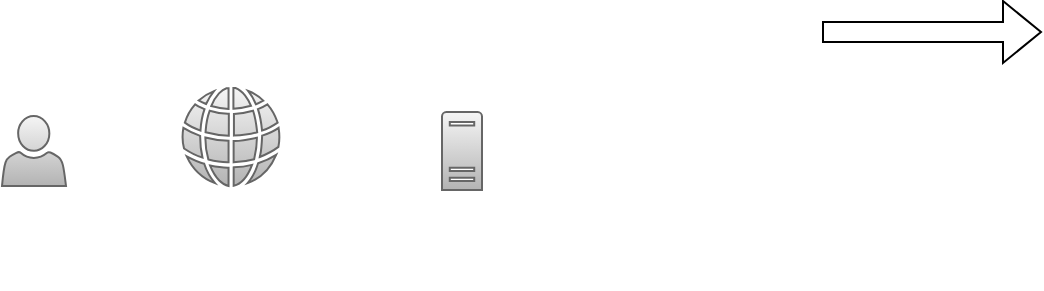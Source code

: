 <mxfile version="16.4.5" type="device"><diagram id="mi1murHZLBlOHvkmSOAt" name="Page-1"><mxGraphModel dx="1034" dy="638" grid="1" gridSize="10" guides="1" tooltips="1" connect="1" arrows="1" fold="1" page="1" pageScale="1" pageWidth="850" pageHeight="1100" math="0" shadow="0"><root><mxCell id="0"/><mxCell id="1" parent="0"/><mxCell id="cLxIlFLO5tHhSPQvfOKa-1" value="" style="sketch=0;pointerEvents=1;shadow=0;dashed=0;html=1;strokeColor=#666666;fillColor=#f5f5f5;labelPosition=center;verticalLabelPosition=bottom;verticalAlign=top;outlineConnect=0;align=center;shape=mxgraph.office.users.user;gradientColor=#b3b3b3;" parent="1" vertex="1"><mxGeometry x="120" y="202" width="32" height="35" as="geometry"/></mxCell><mxCell id="cLxIlFLO5tHhSPQvfOKa-2" value="" style="sketch=0;pointerEvents=1;shadow=0;dashed=0;html=1;strokeColor=#666666;fillColor=#f5f5f5;labelPosition=center;verticalLabelPosition=bottom;verticalAlign=top;outlineConnect=0;align=center;shape=mxgraph.office.servers.server_generic;gradientColor=#b3b3b3;" parent="1" vertex="1"><mxGeometry x="340" y="200" width="20" height="39" as="geometry"/></mxCell><mxCell id="cLxIlFLO5tHhSPQvfOKa-3" value="" style="sketch=0;pointerEvents=1;shadow=0;dashed=0;html=1;strokeColor=#666666;fillColor=#f5f5f5;labelPosition=center;verticalLabelPosition=bottom;verticalAlign=top;outlineConnect=0;align=center;shape=mxgraph.office.concepts.globe_internet;gradientColor=#b3b3b3;" parent="1" vertex="1"><mxGeometry x="210" y="188" width="49" height="49" as="geometry"/></mxCell><mxCell id="cLxIlFLO5tHhSPQvfOKa-4" value="" style="shape=flexArrow;endArrow=classic;html=1;rounded=0;" parent="1" edge="1"><mxGeometry width="50" height="50" relative="1" as="geometry"><mxPoint x="530" y="160" as="sourcePoint"/><mxPoint x="640" y="160" as="targetPoint"/></mxGeometry></mxCell><mxCell id="cLxIlFLO5tHhSPQvfOKa-5" value="" style="endArrow=classic;html=1;rounded=0;fillColor=#eeeeee;strokeColor=#FFFFFF;" parent="1" edge="1"><mxGeometry width="50" height="50" relative="1" as="geometry"><mxPoint x="159" y="160" as="sourcePoint"/><mxPoint x="320" y="160" as="targetPoint"/></mxGeometry></mxCell><mxCell id="cLxIlFLO5tHhSPQvfOKa-6" value="" style="endArrow=classic;html=1;rounded=0;dashed=1;fillColor=#f9f7ed;strokeColor=#FFFFFF;" parent="1" edge="1"><mxGeometry width="50" height="50" relative="1" as="geometry"><mxPoint x="320" y="280" as="sourcePoint"/><mxPoint x="160" y="280" as="targetPoint"/></mxGeometry></mxCell></root></mxGraphModel></diagram></mxfile>